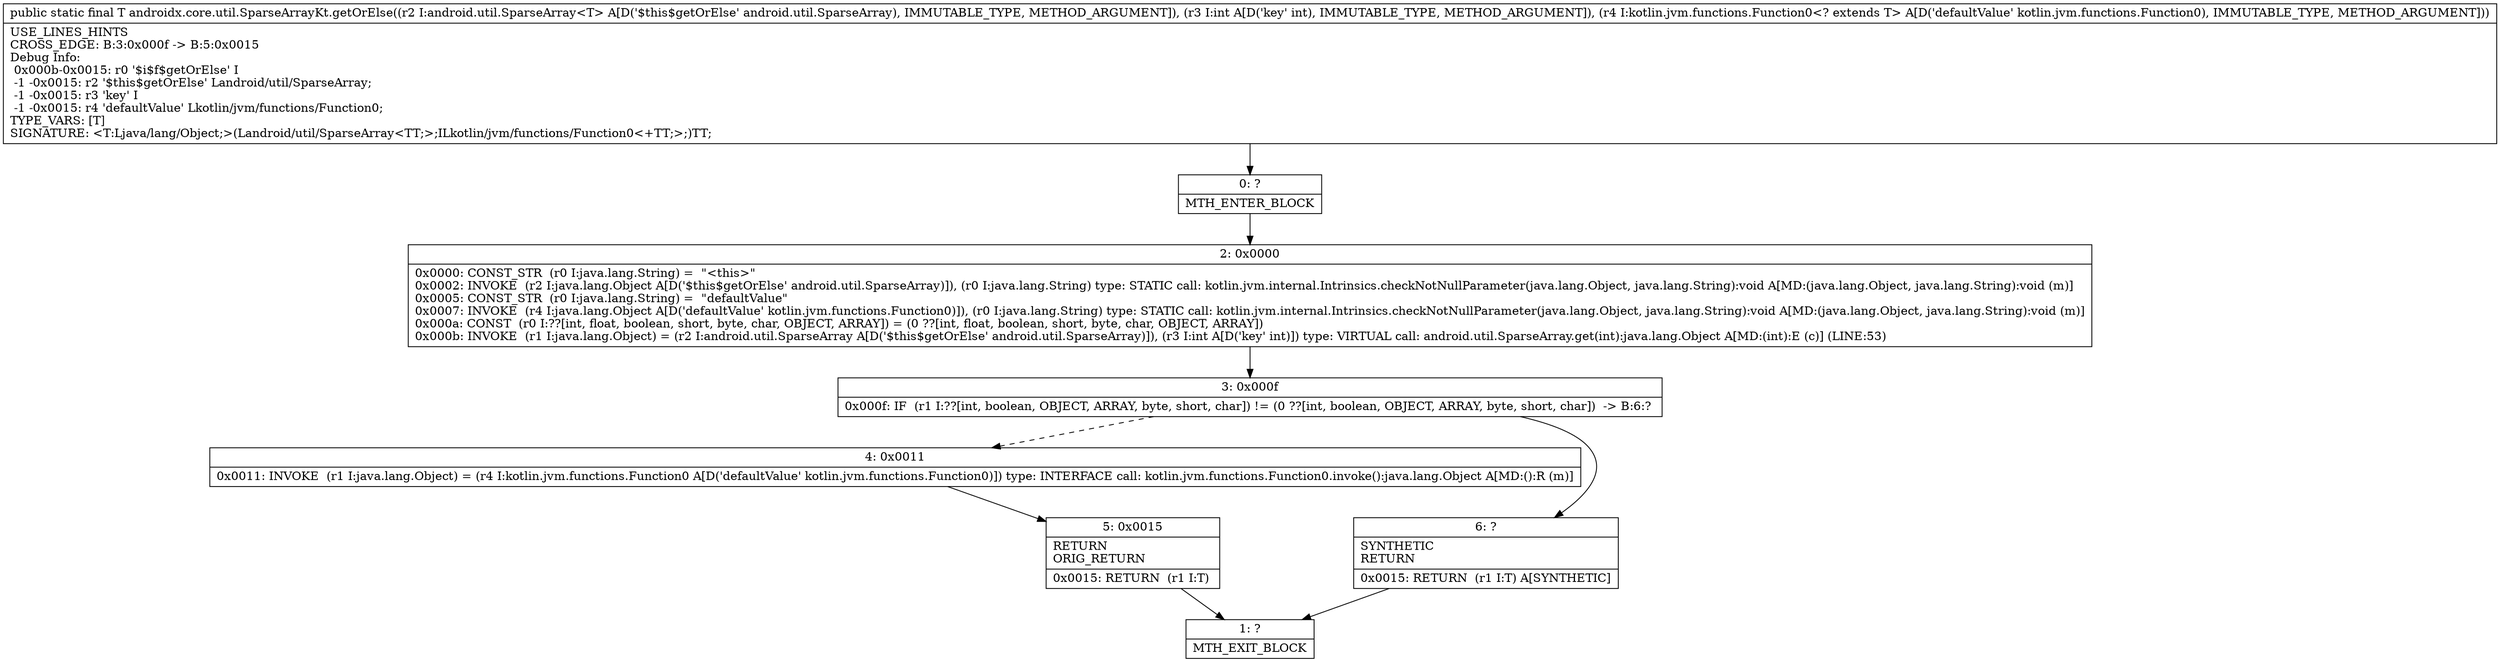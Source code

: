 digraph "CFG forandroidx.core.util.SparseArrayKt.getOrElse(Landroid\/util\/SparseArray;ILkotlin\/jvm\/functions\/Function0;)Ljava\/lang\/Object;" {
Node_0 [shape=record,label="{0\:\ ?|MTH_ENTER_BLOCK\l}"];
Node_2 [shape=record,label="{2\:\ 0x0000|0x0000: CONST_STR  (r0 I:java.lang.String) =  \"\<this\>\" \l0x0002: INVOKE  (r2 I:java.lang.Object A[D('$this$getOrElse' android.util.SparseArray)]), (r0 I:java.lang.String) type: STATIC call: kotlin.jvm.internal.Intrinsics.checkNotNullParameter(java.lang.Object, java.lang.String):void A[MD:(java.lang.Object, java.lang.String):void (m)]\l0x0005: CONST_STR  (r0 I:java.lang.String) =  \"defaultValue\" \l0x0007: INVOKE  (r4 I:java.lang.Object A[D('defaultValue' kotlin.jvm.functions.Function0)]), (r0 I:java.lang.String) type: STATIC call: kotlin.jvm.internal.Intrinsics.checkNotNullParameter(java.lang.Object, java.lang.String):void A[MD:(java.lang.Object, java.lang.String):void (m)]\l0x000a: CONST  (r0 I:??[int, float, boolean, short, byte, char, OBJECT, ARRAY]) = (0 ??[int, float, boolean, short, byte, char, OBJECT, ARRAY]) \l0x000b: INVOKE  (r1 I:java.lang.Object) = (r2 I:android.util.SparseArray A[D('$this$getOrElse' android.util.SparseArray)]), (r3 I:int A[D('key' int)]) type: VIRTUAL call: android.util.SparseArray.get(int):java.lang.Object A[MD:(int):E (c)] (LINE:53)\l}"];
Node_3 [shape=record,label="{3\:\ 0x000f|0x000f: IF  (r1 I:??[int, boolean, OBJECT, ARRAY, byte, short, char]) != (0 ??[int, boolean, OBJECT, ARRAY, byte, short, char])  \-\> B:6:? \l}"];
Node_4 [shape=record,label="{4\:\ 0x0011|0x0011: INVOKE  (r1 I:java.lang.Object) = (r4 I:kotlin.jvm.functions.Function0 A[D('defaultValue' kotlin.jvm.functions.Function0)]) type: INTERFACE call: kotlin.jvm.functions.Function0.invoke():java.lang.Object A[MD:():R (m)]\l}"];
Node_5 [shape=record,label="{5\:\ 0x0015|RETURN\lORIG_RETURN\l|0x0015: RETURN  (r1 I:T) \l}"];
Node_1 [shape=record,label="{1\:\ ?|MTH_EXIT_BLOCK\l}"];
Node_6 [shape=record,label="{6\:\ ?|SYNTHETIC\lRETURN\l|0x0015: RETURN  (r1 I:T) A[SYNTHETIC]\l}"];
MethodNode[shape=record,label="{public static final T androidx.core.util.SparseArrayKt.getOrElse((r2 I:android.util.SparseArray\<T\> A[D('$this$getOrElse' android.util.SparseArray), IMMUTABLE_TYPE, METHOD_ARGUMENT]), (r3 I:int A[D('key' int), IMMUTABLE_TYPE, METHOD_ARGUMENT]), (r4 I:kotlin.jvm.functions.Function0\<? extends T\> A[D('defaultValue' kotlin.jvm.functions.Function0), IMMUTABLE_TYPE, METHOD_ARGUMENT]))  | USE_LINES_HINTS\lCROSS_EDGE: B:3:0x000f \-\> B:5:0x0015\lDebug Info:\l  0x000b\-0x0015: r0 '$i$f$getOrElse' I\l  \-1 \-0x0015: r2 '$this$getOrElse' Landroid\/util\/SparseArray;\l  \-1 \-0x0015: r3 'key' I\l  \-1 \-0x0015: r4 'defaultValue' Lkotlin\/jvm\/functions\/Function0;\lTYPE_VARS: [T]\lSIGNATURE: \<T:Ljava\/lang\/Object;\>(Landroid\/util\/SparseArray\<TT;\>;ILkotlin\/jvm\/functions\/Function0\<+TT;\>;)TT;\l}"];
MethodNode -> Node_0;Node_0 -> Node_2;
Node_2 -> Node_3;
Node_3 -> Node_4[style=dashed];
Node_3 -> Node_6;
Node_4 -> Node_5;
Node_5 -> Node_1;
Node_6 -> Node_1;
}

